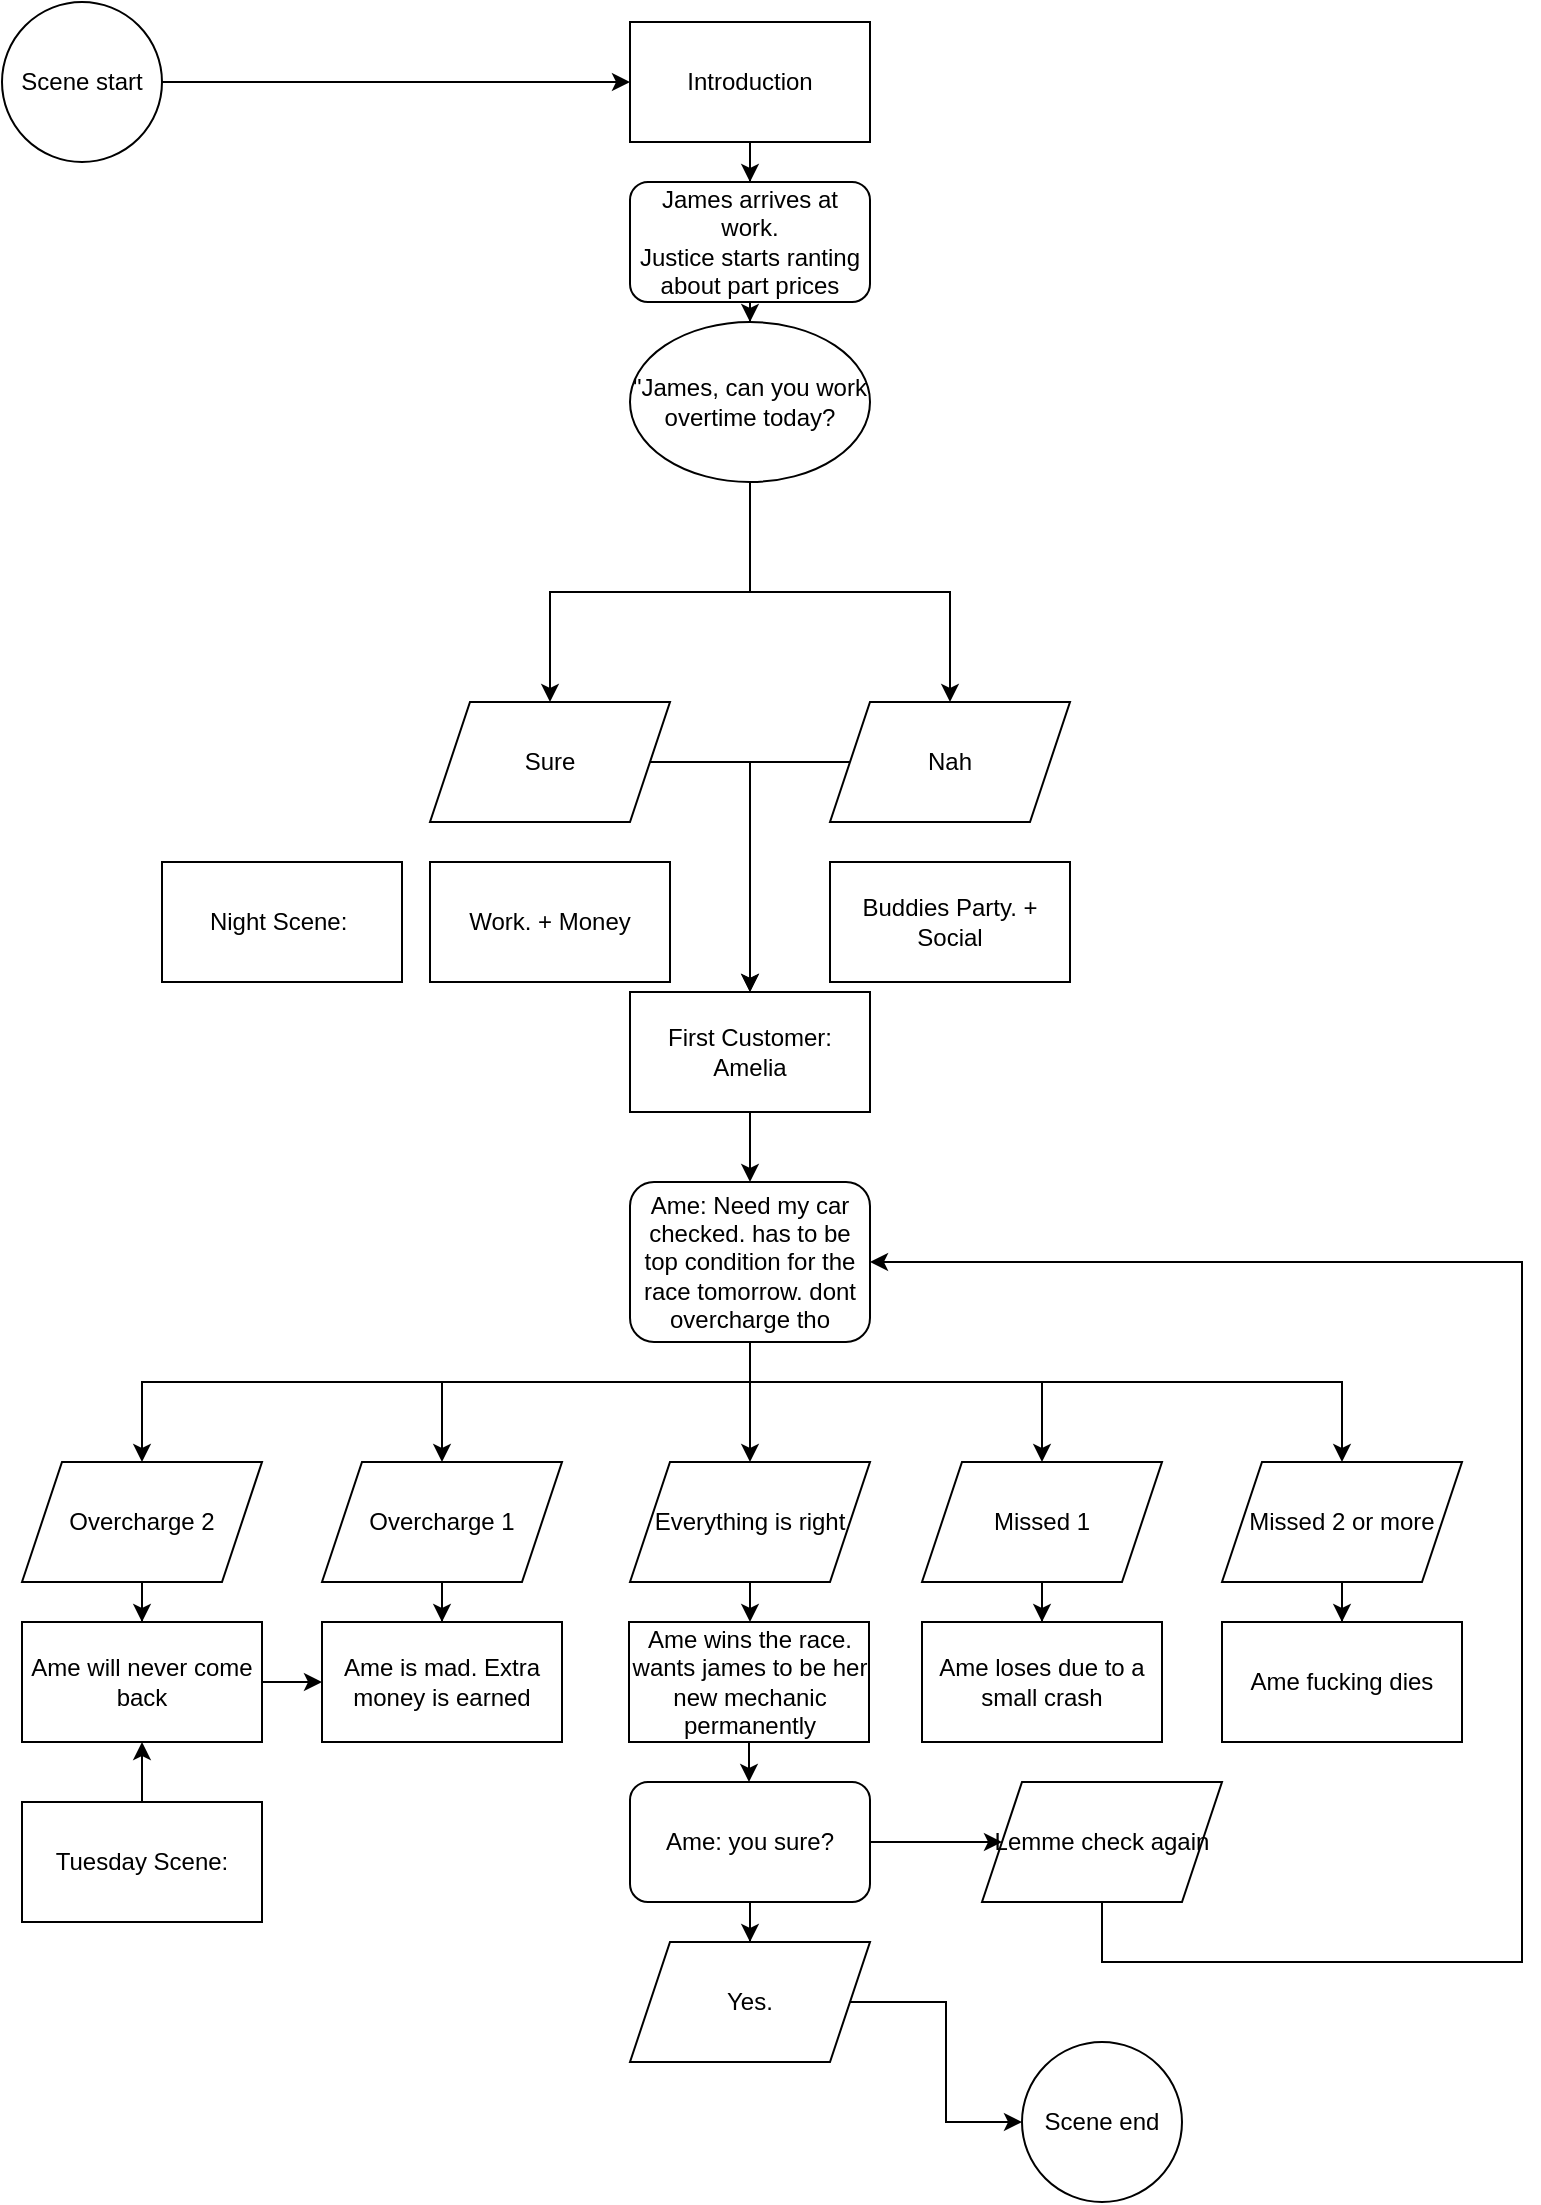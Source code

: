 <mxfile version="14.7.10" type="device" pages="2"><diagram id="Z2a60k4jaZ6NUyHKb_X1" name="Day 1 Morning"><mxGraphModel dx="1570" dy="970" grid="1" gridSize="10" guides="1" tooltips="1" connect="1" arrows="1" fold="1" page="1" pageScale="1" pageWidth="827" pageHeight="1169" math="0" shadow="0"><root><mxCell id="0"/><mxCell id="1" parent="0"/><mxCell id="GUDher-rVVv_oi0u7flM-3" value="" style="edgeStyle=orthogonalEdgeStyle;rounded=0;orthogonalLoop=1;jettySize=auto;html=1;" parent="1" source="GUDher-rVVv_oi0u7flM-1" target="GUDher-rVVv_oi0u7flM-2" edge="1"><mxGeometry relative="1" as="geometry"/></mxCell><mxCell id="GUDher-rVVv_oi0u7flM-1" value="Introduction" style="rounded=0;whiteSpace=wrap;html=1;" parent="1" vertex="1"><mxGeometry x="354" y="60" width="120" height="60" as="geometry"/></mxCell><mxCell id="GUDher-rVVv_oi0u7flM-5" value="" style="edgeStyle=orthogonalEdgeStyle;rounded=0;orthogonalLoop=1;jettySize=auto;html=1;" parent="1" source="GUDher-rVVv_oi0u7flM-2" target="GUDher-rVVv_oi0u7flM-4" edge="1"><mxGeometry relative="1" as="geometry"/></mxCell><mxCell id="GUDher-rVVv_oi0u7flM-2" value="James arrives at work.&lt;br&gt;Justice starts ranting about part prices" style="rounded=1;whiteSpace=wrap;html=1;" parent="1" vertex="1"><mxGeometry x="354" y="140" width="120" height="60" as="geometry"/></mxCell><mxCell id="GUDher-rVVv_oi0u7flM-8" style="edgeStyle=orthogonalEdgeStyle;rounded=0;orthogonalLoop=1;jettySize=auto;html=1;" parent="1" source="GUDher-rVVv_oi0u7flM-4" target="GUDher-rVVv_oi0u7flM-6" edge="1"><mxGeometry relative="1" as="geometry"/></mxCell><mxCell id="GUDher-rVVv_oi0u7flM-9" style="edgeStyle=orthogonalEdgeStyle;rounded=0;orthogonalLoop=1;jettySize=auto;html=1;" parent="1" source="GUDher-rVVv_oi0u7flM-4" target="GUDher-rVVv_oi0u7flM-7" edge="1"><mxGeometry relative="1" as="geometry"/></mxCell><mxCell id="GUDher-rVVv_oi0u7flM-4" value="&quot;James, can you work overtime today?" style="ellipse;whiteSpace=wrap;html=1;" parent="1" vertex="1"><mxGeometry x="354" y="210" width="120" height="80" as="geometry"/></mxCell><mxCell id="YX3xrdscAR4lkmogkAb_-1" style="edgeStyle=orthogonalEdgeStyle;rounded=0;orthogonalLoop=1;jettySize=auto;html=1;exitX=1;exitY=0.5;exitDx=0;exitDy=0;entryX=0.5;entryY=0;entryDx=0;entryDy=0;" edge="1" parent="1" source="GUDher-rVVv_oi0u7flM-6" target="GUDher-rVVv_oi0u7flM-15"><mxGeometry relative="1" as="geometry"><Array as="points"><mxPoint x="414" y="430"/></Array></mxGeometry></mxCell><mxCell id="GUDher-rVVv_oi0u7flM-6" value="Sure" style="shape=parallelogram;perimeter=parallelogramPerimeter;whiteSpace=wrap;html=1;fixedSize=1;" parent="1" vertex="1"><mxGeometry x="254" y="400" width="120" height="60" as="geometry"/></mxCell><mxCell id="YX3xrdscAR4lkmogkAb_-2" style="edgeStyle=orthogonalEdgeStyle;rounded=0;orthogonalLoop=1;jettySize=auto;html=1;exitX=0;exitY=0.5;exitDx=0;exitDy=0;entryX=0.5;entryY=0;entryDx=0;entryDy=0;" edge="1" parent="1" source="GUDher-rVVv_oi0u7flM-7" target="GUDher-rVVv_oi0u7flM-15"><mxGeometry relative="1" as="geometry"><mxPoint x="410" y="550" as="targetPoint"/><Array as="points"><mxPoint x="414" y="430"/></Array></mxGeometry></mxCell><mxCell id="GUDher-rVVv_oi0u7flM-7" value="Nah" style="shape=parallelogram;perimeter=parallelogramPerimeter;whiteSpace=wrap;html=1;fixedSize=1;" parent="1" vertex="1"><mxGeometry x="454" y="400" width="120" height="60" as="geometry"/></mxCell><mxCell id="GUDher-rVVv_oi0u7flM-10" value="Work. + Money" style="rounded=0;whiteSpace=wrap;html=1;" parent="1" vertex="1"><mxGeometry x="254" y="480" width="120" height="60" as="geometry"/></mxCell><mxCell id="GUDher-rVVv_oi0u7flM-11" value="Buddies Party. + Social" style="rounded=0;whiteSpace=wrap;html=1;" parent="1" vertex="1"><mxGeometry x="454" y="480" width="120" height="60" as="geometry"/></mxCell><mxCell id="GUDher-rVVv_oi0u7flM-17" value="" style="edgeStyle=orthogonalEdgeStyle;rounded=0;orthogonalLoop=1;jettySize=auto;html=1;" parent="1" source="GUDher-rVVv_oi0u7flM-15" target="GUDher-rVVv_oi0u7flM-16" edge="1"><mxGeometry relative="1" as="geometry"/></mxCell><mxCell id="GUDher-rVVv_oi0u7flM-15" value="First Customer: Amelia" style="rounded=0;whiteSpace=wrap;html=1;" parent="1" vertex="1"><mxGeometry x="354" y="545" width="120" height="60" as="geometry"/></mxCell><mxCell id="GUDher-rVVv_oi0u7flM-24" value="" style="edgeStyle=orthogonalEdgeStyle;rounded=0;orthogonalLoop=1;jettySize=auto;html=1;" parent="1" source="GUDher-rVVv_oi0u7flM-16" target="GUDher-rVVv_oi0u7flM-19" edge="1"><mxGeometry relative="1" as="geometry"/></mxCell><mxCell id="GUDher-rVVv_oi0u7flM-25" style="edgeStyle=orthogonalEdgeStyle;rounded=0;orthogonalLoop=1;jettySize=auto;html=1;" parent="1" source="GUDher-rVVv_oi0u7flM-16" target="GUDher-rVVv_oi0u7flM-18" edge="1"><mxGeometry relative="1" as="geometry"><Array as="points"><mxPoint x="414" y="740"/><mxPoint x="260" y="740"/></Array></mxGeometry></mxCell><mxCell id="GUDher-rVVv_oi0u7flM-26" style="edgeStyle=orthogonalEdgeStyle;rounded=0;orthogonalLoop=1;jettySize=auto;html=1;" parent="1" source="GUDher-rVVv_oi0u7flM-16" target="GUDher-rVVv_oi0u7flM-20" edge="1"><mxGeometry relative="1" as="geometry"><Array as="points"><mxPoint x="414" y="740"/><mxPoint x="110" y="740"/></Array></mxGeometry></mxCell><mxCell id="GUDher-rVVv_oi0u7flM-27" style="edgeStyle=orthogonalEdgeStyle;rounded=0;orthogonalLoop=1;jettySize=auto;html=1;entryX=0.5;entryY=0;entryDx=0;entryDy=0;" parent="1" source="GUDher-rVVv_oi0u7flM-16" target="GUDher-rVVv_oi0u7flM-21" edge="1"><mxGeometry relative="1" as="geometry"><Array as="points"><mxPoint x="414" y="740"/><mxPoint x="560" y="740"/></Array></mxGeometry></mxCell><mxCell id="GUDher-rVVv_oi0u7flM-28" style="edgeStyle=orthogonalEdgeStyle;rounded=0;orthogonalLoop=1;jettySize=auto;html=1;" parent="1" source="GUDher-rVVv_oi0u7flM-16" target="GUDher-rVVv_oi0u7flM-23" edge="1"><mxGeometry relative="1" as="geometry"><Array as="points"><mxPoint x="414" y="740"/><mxPoint x="710" y="740"/></Array></mxGeometry></mxCell><mxCell id="GUDher-rVVv_oi0u7flM-16" value="Ame: Need my car checked. has to be top condition for the race tomorrow. dont overcharge tho" style="rounded=1;whiteSpace=wrap;html=1;" parent="1" vertex="1"><mxGeometry x="354" y="640" width="120" height="80" as="geometry"/></mxCell><mxCell id="GUDher-rVVv_oi0u7flM-38" value="" style="edgeStyle=orthogonalEdgeStyle;rounded=0;orthogonalLoop=1;jettySize=auto;html=1;" parent="1" source="GUDher-rVVv_oi0u7flM-18" target="GUDher-rVVv_oi0u7flM-30" edge="1"><mxGeometry relative="1" as="geometry"/></mxCell><mxCell id="GUDher-rVVv_oi0u7flM-18" value="Overcharge 1" style="shape=parallelogram;perimeter=parallelogramPerimeter;whiteSpace=wrap;html=1;fixedSize=1;" parent="1" vertex="1"><mxGeometry x="200" y="780" width="120" height="60" as="geometry"/></mxCell><mxCell id="GUDher-rVVv_oi0u7flM-37" value="" style="edgeStyle=orthogonalEdgeStyle;rounded=0;orthogonalLoop=1;jettySize=auto;html=1;" parent="1" source="GUDher-rVVv_oi0u7flM-19" target="GUDher-rVVv_oi0u7flM-32" edge="1"><mxGeometry relative="1" as="geometry"/></mxCell><mxCell id="GUDher-rVVv_oi0u7flM-19" value="Everything is right" style="shape=parallelogram;perimeter=parallelogramPerimeter;whiteSpace=wrap;html=1;fixedSize=1;" parent="1" vertex="1"><mxGeometry x="354" y="780" width="120" height="60" as="geometry"/></mxCell><mxCell id="GUDher-rVVv_oi0u7flM-39" value="" style="edgeStyle=orthogonalEdgeStyle;rounded=0;orthogonalLoop=1;jettySize=auto;html=1;" parent="1" source="GUDher-rVVv_oi0u7flM-20" target="GUDher-rVVv_oi0u7flM-31" edge="1"><mxGeometry relative="1" as="geometry"/></mxCell><mxCell id="GUDher-rVVv_oi0u7flM-20" value="Overcharge 2" style="shape=parallelogram;perimeter=parallelogramPerimeter;whiteSpace=wrap;html=1;fixedSize=1;" parent="1" vertex="1"><mxGeometry x="50" y="780" width="120" height="60" as="geometry"/></mxCell><mxCell id="GUDher-rVVv_oi0u7flM-36" value="" style="edgeStyle=orthogonalEdgeStyle;rounded=0;orthogonalLoop=1;jettySize=auto;html=1;" parent="1" source="GUDher-rVVv_oi0u7flM-21" target="GUDher-rVVv_oi0u7flM-33" edge="1"><mxGeometry relative="1" as="geometry"/></mxCell><mxCell id="GUDher-rVVv_oi0u7flM-21" value="Missed 1" style="shape=parallelogram;perimeter=parallelogramPerimeter;whiteSpace=wrap;html=1;fixedSize=1;" parent="1" vertex="1"><mxGeometry x="500" y="780" width="120" height="60" as="geometry"/></mxCell><mxCell id="GUDher-rVVv_oi0u7flM-35" value="" style="edgeStyle=orthogonalEdgeStyle;rounded=0;orthogonalLoop=1;jettySize=auto;html=1;" parent="1" source="GUDher-rVVv_oi0u7flM-23" target="GUDher-rVVv_oi0u7flM-34" edge="1"><mxGeometry relative="1" as="geometry"/></mxCell><mxCell id="GUDher-rVVv_oi0u7flM-23" value="Missed 2 or more" style="shape=parallelogram;perimeter=parallelogramPerimeter;whiteSpace=wrap;html=1;fixedSize=1;" parent="1" vertex="1"><mxGeometry x="650" y="780" width="120" height="60" as="geometry"/></mxCell><mxCell id="GUDher-rVVv_oi0u7flM-30" value="Ame is mad. Extra money is earned" style="rounded=0;whiteSpace=wrap;html=1;" parent="1" vertex="1"><mxGeometry x="200" y="860" width="120" height="60" as="geometry"/></mxCell><mxCell id="GUDher-rVVv_oi0u7flM-41" value="" style="edgeStyle=orthogonalEdgeStyle;rounded=0;orthogonalLoop=1;jettySize=auto;html=1;" parent="1" source="GUDher-rVVv_oi0u7flM-31" target="GUDher-rVVv_oi0u7flM-30" edge="1"><mxGeometry relative="1" as="geometry"/></mxCell><mxCell id="GUDher-rVVv_oi0u7flM-31" value="Ame will never come back" style="rounded=0;whiteSpace=wrap;html=1;" parent="1" vertex="1"><mxGeometry x="50" y="860" width="120" height="60" as="geometry"/></mxCell><mxCell id="GUDher-rVVv_oi0u7flM-43" value="" style="edgeStyle=orthogonalEdgeStyle;rounded=0;orthogonalLoop=1;jettySize=auto;html=1;" parent="1" source="GUDher-rVVv_oi0u7flM-32" target="GUDher-rVVv_oi0u7flM-42" edge="1"><mxGeometry relative="1" as="geometry"/></mxCell><mxCell id="GUDher-rVVv_oi0u7flM-32" value="Ame wins the race. wants james to be her new mechanic permanently" style="rounded=0;whiteSpace=wrap;html=1;" parent="1" vertex="1"><mxGeometry x="353.5" y="860" width="120" height="60" as="geometry"/></mxCell><mxCell id="GUDher-rVVv_oi0u7flM-33" value="Ame loses due to a small crash" style="rounded=0;whiteSpace=wrap;html=1;" parent="1" vertex="1"><mxGeometry x="500" y="860" width="120" height="60" as="geometry"/></mxCell><mxCell id="GUDher-rVVv_oi0u7flM-34" value="Ame fucking dies" style="rounded=0;whiteSpace=wrap;html=1;" parent="1" vertex="1"><mxGeometry x="650" y="860" width="120" height="60" as="geometry"/></mxCell><mxCell id="GUDher-rVVv_oi0u7flM-45" value="" style="edgeStyle=orthogonalEdgeStyle;rounded=0;orthogonalLoop=1;jettySize=auto;html=1;" parent="1" source="GUDher-rVVv_oi0u7flM-42" target="GUDher-rVVv_oi0u7flM-44" edge="1"><mxGeometry relative="1" as="geometry"/></mxCell><mxCell id="GUDher-rVVv_oi0u7flM-47" value="" style="edgeStyle=orthogonalEdgeStyle;rounded=0;orthogonalLoop=1;jettySize=auto;html=1;" parent="1" source="GUDher-rVVv_oi0u7flM-42" target="GUDher-rVVv_oi0u7flM-46" edge="1"><mxGeometry relative="1" as="geometry"/></mxCell><mxCell id="GUDher-rVVv_oi0u7flM-42" value="Ame: you sure?" style="rounded=1;whiteSpace=wrap;html=1;" parent="1" vertex="1"><mxGeometry x="354" y="940" width="120" height="60" as="geometry"/></mxCell><mxCell id="rYOmHVxpVodBgHmKQfaj-2" value="" style="edgeStyle=orthogonalEdgeStyle;rounded=0;orthogonalLoop=1;jettySize=auto;html=1;" parent="1" source="GUDher-rVVv_oi0u7flM-44" target="rYOmHVxpVodBgHmKQfaj-1" edge="1"><mxGeometry relative="1" as="geometry"/></mxCell><mxCell id="GUDher-rVVv_oi0u7flM-44" value="Yes." style="shape=parallelogram;perimeter=parallelogramPerimeter;whiteSpace=wrap;html=1;fixedSize=1;" parent="1" vertex="1"><mxGeometry x="354" y="1020" width="120" height="60" as="geometry"/></mxCell><mxCell id="GUDher-rVVv_oi0u7flM-48" style="edgeStyle=orthogonalEdgeStyle;rounded=0;orthogonalLoop=1;jettySize=auto;html=1;entryX=1;entryY=0.5;entryDx=0;entryDy=0;" parent="1" source="GUDher-rVVv_oi0u7flM-46" target="GUDher-rVVv_oi0u7flM-16" edge="1"><mxGeometry relative="1" as="geometry"><Array as="points"><mxPoint x="800" y="1030"/><mxPoint x="800" y="680"/></Array></mxGeometry></mxCell><mxCell id="GUDher-rVVv_oi0u7flM-46" value="Lemme check again" style="shape=parallelogram;perimeter=parallelogramPerimeter;whiteSpace=wrap;html=1;fixedSize=1;" parent="1" vertex="1"><mxGeometry x="530" y="940" width="120" height="60" as="geometry"/></mxCell><mxCell id="YX3xrdscAR4lkmogkAb_-3" value="" style="edgeStyle=orthogonalEdgeStyle;rounded=0;orthogonalLoop=1;jettySize=auto;html=1;" edge="1" parent="1" source="GUDher-rVVv_oi0u7flM-49" target="GUDher-rVVv_oi0u7flM-31"><mxGeometry relative="1" as="geometry"/></mxCell><mxCell id="GUDher-rVVv_oi0u7flM-49" value="Tuesday Scene:" style="rounded=0;whiteSpace=wrap;html=1;" parent="1" vertex="1"><mxGeometry x="50" y="950" width="120" height="60" as="geometry"/></mxCell><mxCell id="DoS_06BOq9-sNQwnXJc6-1" value="&lt;span&gt;Night Scene:&amp;nbsp;&lt;/span&gt;" style="rounded=0;whiteSpace=wrap;html=1;" parent="1" vertex="1"><mxGeometry x="120" y="480" width="120" height="60" as="geometry"/></mxCell><mxCell id="rYOmHVxpVodBgHmKQfaj-1" value="Scene end" style="ellipse;whiteSpace=wrap;html=1;aspect=fixed;" parent="1" vertex="1"><mxGeometry x="550" y="1070" width="80" height="80" as="geometry"/></mxCell><mxCell id="rYOmHVxpVodBgHmKQfaj-4" value="" style="edgeStyle=orthogonalEdgeStyle;rounded=0;orthogonalLoop=1;jettySize=auto;html=1;" parent="1" source="rYOmHVxpVodBgHmKQfaj-3" target="GUDher-rVVv_oi0u7flM-1" edge="1"><mxGeometry relative="1" as="geometry"/></mxCell><mxCell id="rYOmHVxpVodBgHmKQfaj-3" value="Scene start" style="ellipse;whiteSpace=wrap;html=1;aspect=fixed;" parent="1" vertex="1"><mxGeometry x="40" y="50" width="80" height="80" as="geometry"/></mxCell></root></mxGraphModel></diagram><diagram id="-26tavajIcfV86nfyypu" name="Day 1 Afternoon"><mxGraphModel dx="1570" dy="970" grid="1" gridSize="10" guides="1" tooltips="1" connect="1" arrows="1" fold="1" page="1" pageScale="1" pageWidth="827" pageHeight="1169" math="0" shadow="0"><root><mxCell id="1JALQ6UCKlpLV9UAuhfF-0"/><mxCell id="1JALQ6UCKlpLV9UAuhfF-1" parent="1JALQ6UCKlpLV9UAuhfF-0"/><mxCell id="BbH2dU8DCw67Q6p281OY-1" value="" style="edgeStyle=orthogonalEdgeStyle;rounded=0;orthogonalLoop=1;jettySize=auto;html=1;" parent="1JALQ6UCKlpLV9UAuhfF-1" source="IC5JYg256cTdwx2WXVtF-0" target="BbH2dU8DCw67Q6p281OY-0" edge="1"><mxGeometry relative="1" as="geometry"/></mxCell><mxCell id="IC5JYg256cTdwx2WXVtF-0" value="Yuri arrives (sup choombas)" style="rounded=0;whiteSpace=wrap;html=1;" parent="1JALQ6UCKlpLV9UAuhfF-1" vertex="1"><mxGeometry x="340" y="10" width="120" height="60" as="geometry"/></mxCell><mxCell id="BbH2dU8DCw67Q6p281OY-5" value="" style="edgeStyle=orthogonalEdgeStyle;rounded=0;orthogonalLoop=1;jettySize=auto;html=1;" parent="1JALQ6UCKlpLV9UAuhfF-1" source="BbH2dU8DCw67Q6p281OY-0" target="BbH2dU8DCw67Q6p281OY-2" edge="1"><mxGeometry relative="1" as="geometry"/></mxCell><mxCell id="BbH2dU8DCw67Q6p281OY-6" style="edgeStyle=orthogonalEdgeStyle;rounded=0;orthogonalLoop=1;jettySize=auto;html=1;" parent="1JALQ6UCKlpLV9UAuhfF-1" source="BbH2dU8DCw67Q6p281OY-0" target="BbH2dU8DCw67Q6p281OY-3" edge="1"><mxGeometry relative="1" as="geometry"><Array as="points"><mxPoint x="414" y="180"/><mxPoint x="180" y="180"/></Array></mxGeometry></mxCell><mxCell id="BbH2dU8DCw67Q6p281OY-7" style="edgeStyle=orthogonalEdgeStyle;rounded=0;orthogonalLoop=1;jettySize=auto;html=1;" parent="1JALQ6UCKlpLV9UAuhfF-1" source="BbH2dU8DCw67Q6p281OY-0" target="BbH2dU8DCw67Q6p281OY-4" edge="1"><mxGeometry relative="1" as="geometry"><Array as="points"><mxPoint x="414" y="180"/><mxPoint x="570" y="180"/></Array></mxGeometry></mxCell><mxCell id="BbH2dU8DCw67Q6p281OY-0" value="Yuri and JJ talk about morning job." style="rounded=1;whiteSpace=wrap;html=1;" parent="1JALQ6UCKlpLV9UAuhfF-1" vertex="1"><mxGeometry x="354" y="100" width="120" height="60" as="geometry"/></mxCell><mxCell id="BbH2dU8DCw67Q6p281OY-12" value="" style="edgeStyle=orthogonalEdgeStyle;rounded=0;orthogonalLoop=1;jettySize=auto;html=1;" parent="1JALQ6UCKlpLV9UAuhfF-1" source="BbH2dU8DCw67Q6p281OY-2" target="BbH2dU8DCw67Q6p281OY-10" edge="1"><mxGeometry relative="1" as="geometry"/></mxCell><mxCell id="BbH2dU8DCw67Q6p281OY-2" value="JJ: Don't think i missed anything, but still worried" style="rounded=0;whiteSpace=wrap;html=1;" parent="1JALQ6UCKlpLV9UAuhfF-1" vertex="1"><mxGeometry x="354" y="200" width="120" height="60" as="geometry"/></mxCell><mxCell id="BbH2dU8DCw67Q6p281OY-13" value="" style="edgeStyle=orthogonalEdgeStyle;rounded=0;orthogonalLoop=1;jettySize=auto;html=1;" parent="1JALQ6UCKlpLV9UAuhfF-1" source="BbH2dU8DCw67Q6p281OY-3" target="BbH2dU8DCw67Q6p281OY-11" edge="1"><mxGeometry relative="1" as="geometry"/></mxCell><mxCell id="BbH2dU8DCw67Q6p281OY-3" value="JJ: I probably fixed more than I had to, but she did say her car needed to be in top condition" style="rounded=0;whiteSpace=wrap;html=1;" parent="1JALQ6UCKlpLV9UAuhfF-1" vertex="1"><mxGeometry x="120" y="200" width="120" height="70" as="geometry"/></mxCell><mxCell id="BbH2dU8DCw67Q6p281OY-9" value="" style="edgeStyle=orthogonalEdgeStyle;rounded=0;orthogonalLoop=1;jettySize=auto;html=1;" parent="1JALQ6UCKlpLV9UAuhfF-1" source="BbH2dU8DCw67Q6p281OY-4" target="BbH2dU8DCw67Q6p281OY-8" edge="1"><mxGeometry relative="1" as="geometry"/></mxCell><mxCell id="BbH2dU8DCw67Q6p281OY-4" value="JJ: I'm scared, I might've missed something" style="rounded=0;whiteSpace=wrap;html=1;" parent="1JALQ6UCKlpLV9UAuhfF-1" vertex="1"><mxGeometry x="510" y="200" width="120" height="60" as="geometry"/></mxCell><mxCell id="hpYmJFMgtFdfnmGz3UVM-2" value="" style="edgeStyle=orthogonalEdgeStyle;rounded=0;orthogonalLoop=1;jettySize=auto;html=1;" parent="1JALQ6UCKlpLV9UAuhfF-1" source="BbH2dU8DCw67Q6p281OY-8" target="BbH2dU8DCw67Q6p281OY-14" edge="1"><mxGeometry relative="1" as="geometry"/></mxCell><mxCell id="p_ASpUHyE7gijQ5RZ7ZN-3" value="" style="edgeStyle=orthogonalEdgeStyle;rounded=0;orthogonalLoop=1;jettySize=auto;html=1;" parent="1JALQ6UCKlpLV9UAuhfF-1" source="BbH2dU8DCw67Q6p281OY-8" target="p_ASpUHyE7gijQ5RZ7ZN-2" edge="1"><mxGeometry relative="1" as="geometry"/></mxCell><mxCell id="BbH2dU8DCw67Q6p281OY-8" value="Yuri: maybe call her in?" style="rounded=0;whiteSpace=wrap;html=1;" parent="1JALQ6UCKlpLV9UAuhfF-1" vertex="1"><mxGeometry x="510" y="320" width="120" height="60" as="geometry"/></mxCell><mxCell id="p_ASpUHyE7gijQ5RZ7ZN-1" value="" style="edgeStyle=orthogonalEdgeStyle;rounded=0;orthogonalLoop=1;jettySize=auto;html=1;" parent="1JALQ6UCKlpLV9UAuhfF-1" source="BbH2dU8DCw67Q6p281OY-10" target="p_ASpUHyE7gijQ5RZ7ZN-0" edge="1"><mxGeometry relative="1" as="geometry"/></mxCell><mxCell id="BbH2dU8DCw67Q6p281OY-10" value="Yuri: If you think you didnt miss anything, then you didnt. i know you." style="rounded=0;whiteSpace=wrap;html=1;" parent="1JALQ6UCKlpLV9UAuhfF-1" vertex="1"><mxGeometry x="354" y="320" width="120" height="60" as="geometry"/></mxCell><mxCell id="p_ASpUHyE7gijQ5RZ7ZN-5" style="edgeStyle=orthogonalEdgeStyle;rounded=0;orthogonalLoop=1;jettySize=auto;html=1;" parent="1JALQ6UCKlpLV9UAuhfF-1" source="BbH2dU8DCw67Q6p281OY-11" target="p_ASpUHyE7gijQ5RZ7ZN-0" edge="1"><mxGeometry relative="1" as="geometry"><Array as="points"><mxPoint x="180" y="410"/><mxPoint x="414" y="410"/></Array></mxGeometry></mxCell><mxCell id="BbH2dU8DCw67Q6p281OY-11" value="Yuri: fair, but you better hope she dont find out" style="rounded=0;whiteSpace=wrap;html=1;" parent="1JALQ6UCKlpLV9UAuhfF-1" vertex="1"><mxGeometry x="120" y="320" width="120" height="60" as="geometry"/></mxCell><mxCell id="hpYmJFMgtFdfnmGz3UVM-5" value="" style="edgeStyle=orthogonalEdgeStyle;rounded=0;orthogonalLoop=1;jettySize=auto;html=1;" parent="1JALQ6UCKlpLV9UAuhfF-1" source="BbH2dU8DCw67Q6p281OY-14" target="hpYmJFMgtFdfnmGz3UVM-4" edge="1"><mxGeometry relative="1" as="geometry"/></mxCell><mxCell id="BbH2dU8DCw67Q6p281OY-14" value="Yeah I could do that. I have to work overtime anyway." style="rounded=0;whiteSpace=wrap;html=1;" parent="1JALQ6UCKlpLV9UAuhfF-1" vertex="1"><mxGeometry x="670" y="320" width="120" height="60" as="geometry"/></mxCell><mxCell id="hpYmJFMgtFdfnmGz3UVM-1" value="" style="edgeStyle=orthogonalEdgeStyle;rounded=0;orthogonalLoop=1;jettySize=auto;html=1;" parent="1JALQ6UCKlpLV9UAuhfF-1" source="hpYmJFMgtFdfnmGz3UVM-0" target="IC5JYg256cTdwx2WXVtF-0" edge="1"><mxGeometry relative="1" as="geometry"/></mxCell><mxCell id="hpYmJFMgtFdfnmGz3UVM-0" value="Scene start" style="ellipse;whiteSpace=wrap;html=1;aspect=fixed;" parent="1JALQ6UCKlpLV9UAuhfF-1" vertex="1"><mxGeometry x="50" width="80" height="80" as="geometry"/></mxCell><mxCell id="hpYmJFMgtFdfnmGz3UVM-3" value="Yes to work in evening" style="text;html=1;strokeColor=none;fillColor=none;align=center;verticalAlign=middle;whiteSpace=wrap;rounded=0;" parent="1JALQ6UCKlpLV9UAuhfF-1" vertex="1"><mxGeometry x="630" y="320" width="40" height="20" as="geometry"/></mxCell><mxCell id="hpYmJFMgtFdfnmGz3UVM-7" style="edgeStyle=orthogonalEdgeStyle;rounded=0;orthogonalLoop=1;jettySize=auto;html=1;entryX=1;entryY=0.5;entryDx=0;entryDy=0;" parent="1JALQ6UCKlpLV9UAuhfF-1" source="hpYmJFMgtFdfnmGz3UVM-4" target="hpYmJFMgtFdfnmGz3UVM-8" edge="1"><mxGeometry relative="1" as="geometry"><Array as="points"><mxPoint x="800" y="475"/><mxPoint x="800" y="800"/></Array></mxGeometry></mxCell><mxCell id="hpYmJFMgtFdfnmGz3UVM-4" value="Ok, so you cant come to my party this evening :( thats why im here btw, to invite u" style="rounded=0;whiteSpace=wrap;html=1;" parent="1JALQ6UCKlpLV9UAuhfF-1" vertex="1"><mxGeometry x="670" y="440" width="120" height="70" as="geometry"/></mxCell><mxCell id="hpYmJFMgtFdfnmGz3UVM-6" value="Scene end" style="ellipse;whiteSpace=wrap;html=1;aspect=fixed;" parent="1JALQ6UCKlpLV9UAuhfF-1" vertex="1"><mxGeometry x="600" y="1055" width="80" height="80" as="geometry"/></mxCell><mxCell id="1ZF-f6lud404MtIFOUBc-10" style="edgeStyle=orthogonalEdgeStyle;rounded=0;orthogonalLoop=1;jettySize=auto;html=1;" parent="1JALQ6UCKlpLV9UAuhfF-1" source="hpYmJFMgtFdfnmGz3UVM-8" target="1ZF-f6lud404MtIFOUBc-8" edge="1"><mxGeometry relative="1" as="geometry"><Array as="points"><mxPoint x="414" y="850"/><mxPoint x="300" y="850"/></Array></mxGeometry></mxCell><mxCell id="1ZF-f6lud404MtIFOUBc-11" style="edgeStyle=orthogonalEdgeStyle;rounded=0;orthogonalLoop=1;jettySize=auto;html=1;" parent="1JALQ6UCKlpLV9UAuhfF-1" source="hpYmJFMgtFdfnmGz3UVM-8" target="1ZF-f6lud404MtIFOUBc-9" edge="1"><mxGeometry relative="1" as="geometry"><Array as="points"><mxPoint x="414" y="850"/><mxPoint x="540" y="850"/></Array></mxGeometry></mxCell><mxCell id="hpYmJFMgtFdfnmGz3UVM-8" value="JJ, what do you think would look preem on my car, for tonight?" style="ellipse;whiteSpace=wrap;html=1;" parent="1JALQ6UCKlpLV9UAuhfF-1" vertex="1"><mxGeometry x="354" y="760" width="120" height="80" as="geometry"/></mxCell><mxCell id="1ZF-f6lud404MtIFOUBc-2" style="edgeStyle=orthogonalEdgeStyle;rounded=0;orthogonalLoop=1;jettySize=auto;html=1;" parent="1JALQ6UCKlpLV9UAuhfF-1" source="p_ASpUHyE7gijQ5RZ7ZN-0" target="1ZF-f6lud404MtIFOUBc-0" edge="1"><mxGeometry relative="1" as="geometry"/></mxCell><mxCell id="1ZF-f6lud404MtIFOUBc-3" style="edgeStyle=orthogonalEdgeStyle;rounded=0;orthogonalLoop=1;jettySize=auto;html=1;" parent="1JALQ6UCKlpLV9UAuhfF-1" source="p_ASpUHyE7gijQ5RZ7ZN-0" target="1ZF-f6lud404MtIFOUBc-1" edge="1"><mxGeometry relative="1" as="geometry"><Array as="points"><mxPoint x="414" y="540"/><mxPoint x="540" y="540"/></Array></mxGeometry></mxCell><mxCell id="p_ASpUHyE7gijQ5RZ7ZN-0" value="Wanna come to my party this evening?" style="ellipse;whiteSpace=wrap;html=1;" parent="1JALQ6UCKlpLV9UAuhfF-1" vertex="1"><mxGeometry x="354" y="440" width="120" height="80" as="geometry"/></mxCell><mxCell id="p_ASpUHyE7gijQ5RZ7ZN-4" value="" style="edgeStyle=orthogonalEdgeStyle;rounded=0;orthogonalLoop=1;jettySize=auto;html=1;" parent="1JALQ6UCKlpLV9UAuhfF-1" source="p_ASpUHyE7gijQ5RZ7ZN-2" target="p_ASpUHyE7gijQ5RZ7ZN-0" edge="1"><mxGeometry relative="1" as="geometry"/></mxCell><mxCell id="p_ASpUHyE7gijQ5RZ7ZN-2" value="No time at work today, race is tomorrow" style="rounded=0;whiteSpace=wrap;html=1;" parent="1JALQ6UCKlpLV9UAuhfF-1" vertex="1"><mxGeometry x="510" y="450" width="120" height="60" as="geometry"/></mxCell><mxCell id="1ZF-f6lud404MtIFOUBc-4" style="edgeStyle=orthogonalEdgeStyle;rounded=0;orthogonalLoop=1;jettySize=auto;html=1;" parent="1JALQ6UCKlpLV9UAuhfF-1" source="1ZF-f6lud404MtIFOUBc-0" target="hpYmJFMgtFdfnmGz3UVM-8" edge="1"><mxGeometry relative="1" as="geometry"/></mxCell><mxCell id="1ZF-f6lud404MtIFOUBc-0" value="Sure" style="shape=parallelogram;perimeter=parallelogramPerimeter;whiteSpace=wrap;html=1;fixedSize=1;" parent="1JALQ6UCKlpLV9UAuhfF-1" vertex="1"><mxGeometry x="240" y="560" width="120" height="60" as="geometry"/></mxCell><mxCell id="1ZF-f6lud404MtIFOUBc-5" style="edgeStyle=orthogonalEdgeStyle;rounded=0;orthogonalLoop=1;jettySize=auto;html=1;" parent="1JALQ6UCKlpLV9UAuhfF-1" source="1ZF-f6lud404MtIFOUBc-1" target="hpYmJFMgtFdfnmGz3UVM-8" edge="1"><mxGeometry relative="1" as="geometry"><Array as="points"><mxPoint x="540" y="690"/><mxPoint x="414" y="690"/></Array></mxGeometry></mxCell><mxCell id="1ZF-f6lud404MtIFOUBc-1" value="Don't feel like it / no, gotta work overtime" style="shape=parallelogram;perimeter=parallelogramPerimeter;whiteSpace=wrap;html=1;fixedSize=1;" parent="1JALQ6UCKlpLV9UAuhfF-1" vertex="1"><mxGeometry x="480" y="560" width="120" height="60" as="geometry"/></mxCell><mxCell id="1ZF-f6lud404MtIFOUBc-6" value="Night scene: Party" style="rounded=0;whiteSpace=wrap;html=1;" parent="1JALQ6UCKlpLV9UAuhfF-1" vertex="1"><mxGeometry x="180" y="630" width="120" height="60" as="geometry"/></mxCell><mxCell id="1ZF-f6lud404MtIFOUBc-7" value="Night scene: work / chilling @ home" style="rounded=0;whiteSpace=wrap;html=1;" parent="1JALQ6UCKlpLV9UAuhfF-1" vertex="1"><mxGeometry x="540" y="630" width="120" height="60" as="geometry"/></mxCell><mxCell id="1ZF-f6lud404MtIFOUBc-14" value="" style="edgeStyle=orthogonalEdgeStyle;rounded=0;orthogonalLoop=1;jettySize=auto;html=1;" parent="1JALQ6UCKlpLV9UAuhfF-1" source="1ZF-f6lud404MtIFOUBc-8" target="1ZF-f6lud404MtIFOUBc-12" edge="1"><mxGeometry relative="1" as="geometry"/></mxCell><mxCell id="1ZF-f6lud404MtIFOUBc-8" value="I got some sick neon lights" style="shape=parallelogram;perimeter=parallelogramPerimeter;whiteSpace=wrap;html=1;fixedSize=1;" parent="1JALQ6UCKlpLV9UAuhfF-1" vertex="1"><mxGeometry x="240" y="860" width="120" height="60" as="geometry"/></mxCell><mxCell id="1ZF-f6lud404MtIFOUBc-15" value="" style="edgeStyle=orthogonalEdgeStyle;rounded=0;orthogonalLoop=1;jettySize=auto;html=1;" parent="1JALQ6UCKlpLV9UAuhfF-1" source="1ZF-f6lud404MtIFOUBc-9" target="1ZF-f6lud404MtIFOUBc-13" edge="1"><mxGeometry relative="1" as="geometry"/></mxCell><mxCell id="1ZF-f6lud404MtIFOUBc-9" value="how about that spoiler over there" style="shape=parallelogram;perimeter=parallelogramPerimeter;whiteSpace=wrap;html=1;fixedSize=1;" parent="1JALQ6UCKlpLV9UAuhfF-1" vertex="1"><mxGeometry x="480" y="860" width="120" height="60" as="geometry"/></mxCell><mxCell id="1ZF-f6lud404MtIFOUBc-20" style="edgeStyle=orthogonalEdgeStyle;rounded=0;orthogonalLoop=1;jettySize=auto;html=1;" parent="1JALQ6UCKlpLV9UAuhfF-1" source="1ZF-f6lud404MtIFOUBc-12" target="1ZF-f6lud404MtIFOUBc-17" edge="1"><mxGeometry relative="1" as="geometry"><Array as="points"><mxPoint x="300" y="1060"/><mxPoint x="414" y="1060"/></Array></mxGeometry></mxCell><mxCell id="1ZF-f6lud404MtIFOUBc-12" value="Not sure if the scratch is worth it, sure looks cool though.&lt;span style=&quot;color: rgba(0 , 0 , 0 , 0) ; font-family: monospace ; font-size: 0px&quot;&gt;%3CmxGraphModel%3E%3Croot%3E%3CmxCell%20id%3D%220%22%2F%3E%3CmxCell%20id%3D%221%22%20parent%3D%220%22%2F%3E%3CmxCell%20id%3D%222%22%20value%3D%22%22%20style%3D%22shape%3Dparallelogram%3Bperimeter%3DparallelogramPerimeter%3BwhiteSpace%3Dwrap%3Bhtml%3D1%3BfixedSize%3D1%3B%22%20vertex%3D%221%22%20parent%3D%221%22%3E%3CmxGeometry%20x%3D%22250%22%20y%3D%22880%22%20width%3D%22120%22%20height%3D%2260%22%20as%3D%22geometry%22%2F%3E%3C%2FmxCell%3E%3C%2Froot%3E%3C%2FmxGraphModel%3E&lt;/span&gt;" style="rounded=0;whiteSpace=wrap;html=1;" parent="1JALQ6UCKlpLV9UAuhfF-1" vertex="1"><mxGeometry x="240" y="940" width="120" height="60" as="geometry"/></mxCell><mxCell id="1ZF-f6lud404MtIFOUBc-19" style="edgeStyle=orthogonalEdgeStyle;rounded=0;orthogonalLoop=1;jettySize=auto;html=1;" parent="1JALQ6UCKlpLV9UAuhfF-1" source="1ZF-f6lud404MtIFOUBc-13" target="1ZF-f6lud404MtIFOUBc-17" edge="1"><mxGeometry relative="1" as="geometry"><Array as="points"><mxPoint x="540" y="1060"/><mxPoint x="414" y="1060"/></Array></mxGeometry></mxCell><mxCell id="1ZF-f6lud404MtIFOUBc-13" value="Ez Pz." style="rounded=0;whiteSpace=wrap;html=1;" parent="1JALQ6UCKlpLV9UAuhfF-1" vertex="1"><mxGeometry x="480" y="940" width="120" height="60" as="geometry"/></mxCell><mxCell id="1ZF-f6lud404MtIFOUBc-18" value="" style="edgeStyle=orthogonalEdgeStyle;rounded=0;orthogonalLoop=1;jettySize=auto;html=1;" parent="1JALQ6UCKlpLV9UAuhfF-1" source="1ZF-f6lud404MtIFOUBc-17" target="hpYmJFMgtFdfnmGz3UVM-6" edge="1"><mxGeometry relative="1" as="geometry"/></mxCell><mxCell id="1ZF-f6lud404MtIFOUBc-17" value="Justice is mad about the &quot;gaijin&quot; being here again. JJ reminds her, someone whos lived here for 3 years is hardly a gaijin anymore" style="rounded=1;whiteSpace=wrap;html=1;" parent="1JALQ6UCKlpLV9UAuhfF-1" vertex="1"><mxGeometry x="354" y="1040" width="120" height="110" as="geometry"/></mxCell></root></mxGraphModel></diagram></mxfile>